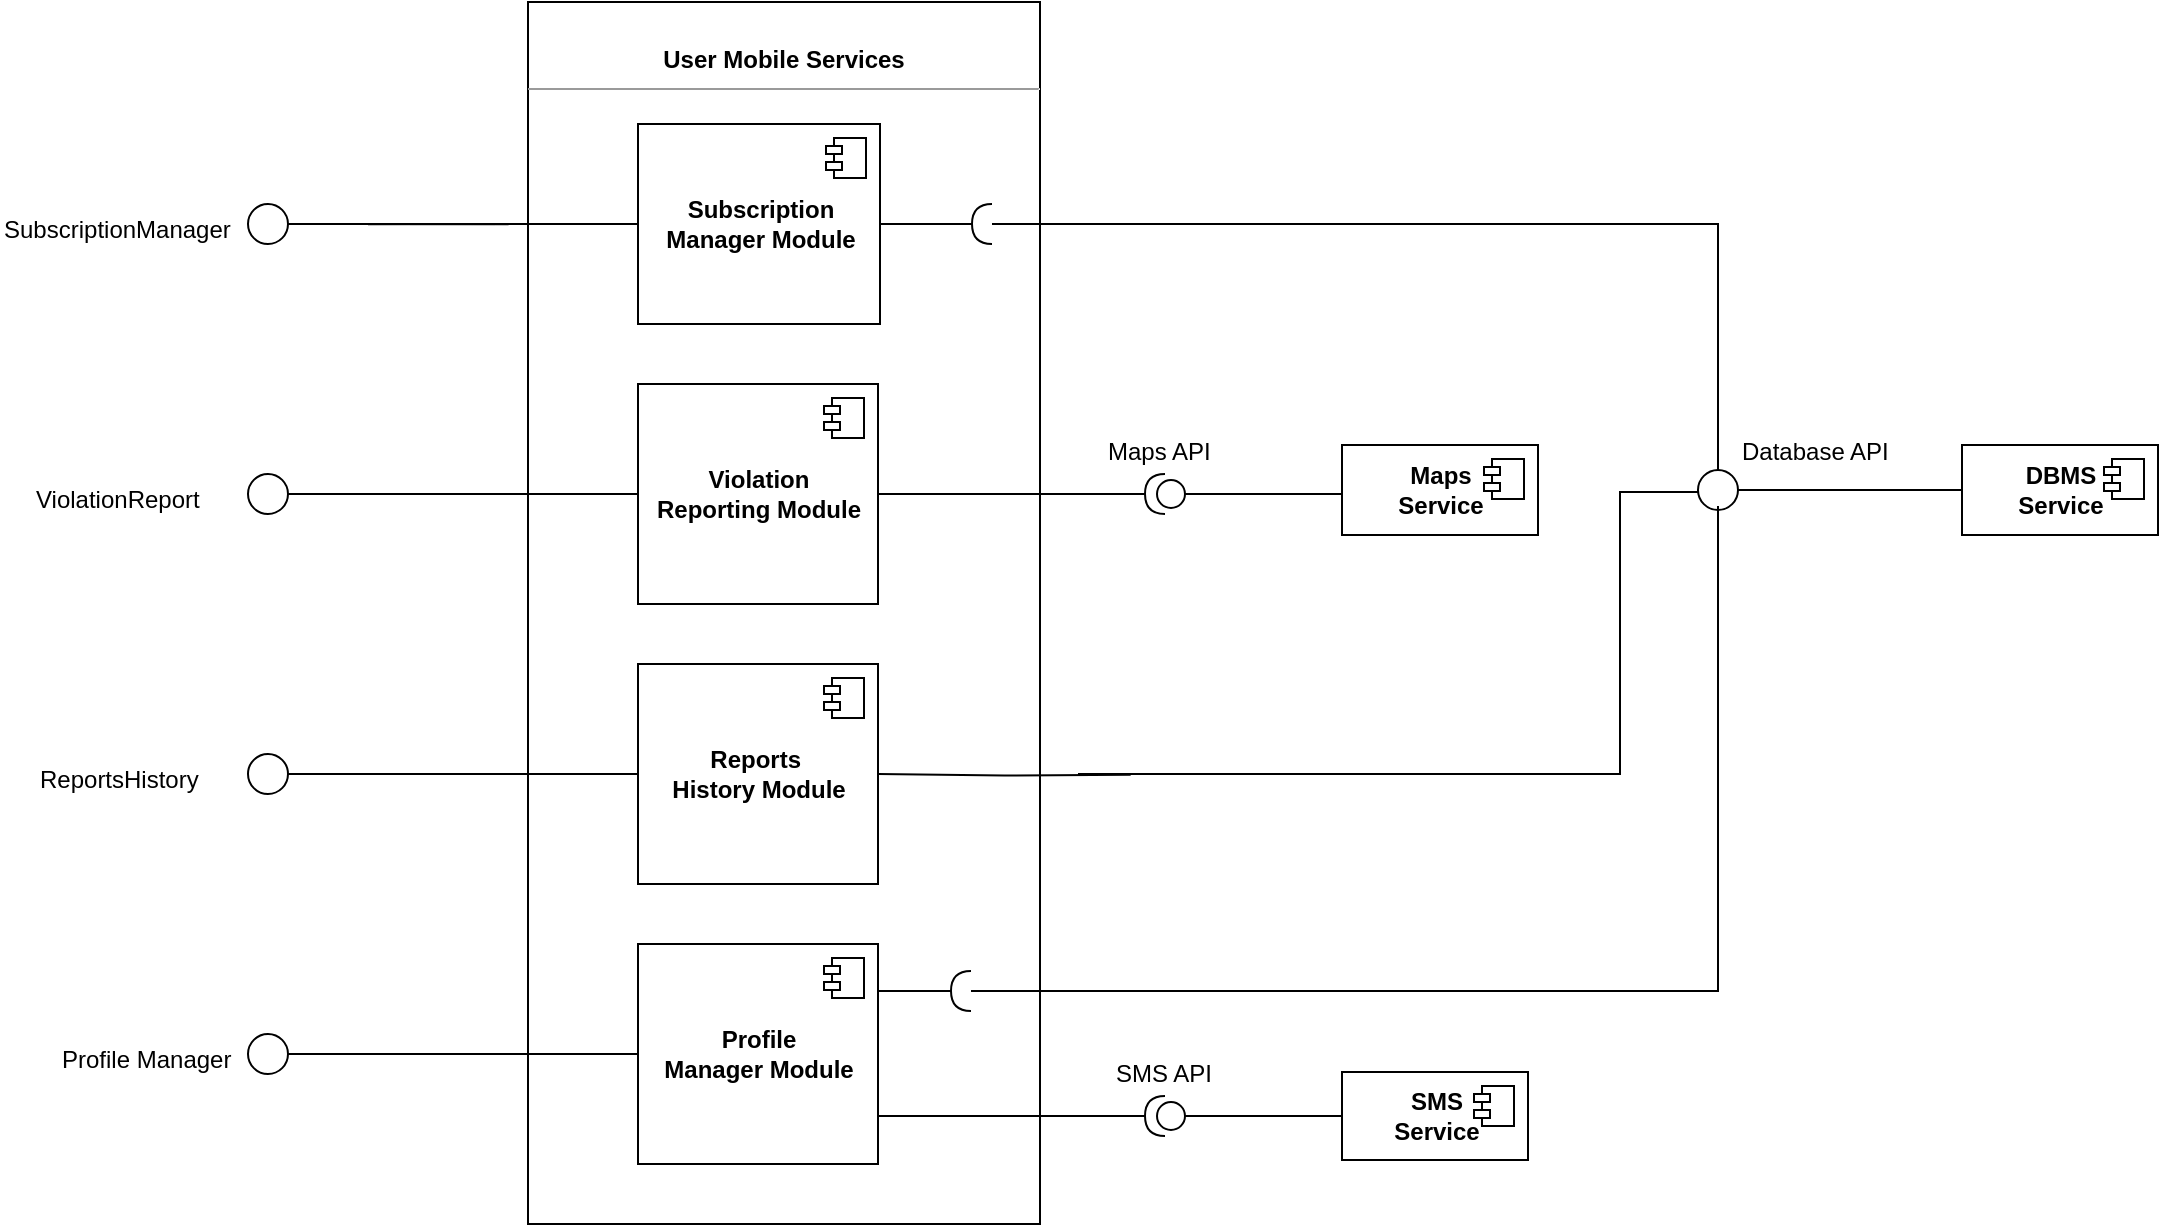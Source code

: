 <mxfile version="12.2.2" type="device" pages="1"><diagram id="V_Z0j45es7W_eDkyF3mq" name="Page-1"><mxGraphModel dx="1427" dy="1068" grid="0" gridSize="10" guides="1" tooltips="1" connect="1" arrows="1" fold="1" page="1" pageScale="1" pageWidth="827" pageHeight="1169" math="0" shadow="0"><root><mxCell id="0"/><mxCell id="1" parent="0"/><mxCell id="rL7GKfRHslyZWVEl4GQ7-12" value="&lt;p style=&quot;margin: 0px ; margin-top: 4px ; text-align: center&quot;&gt;&lt;br&gt;&lt;/p&gt;&lt;p style=&quot;margin: 0px ; margin-top: 4px ; text-align: center&quot;&gt;&lt;b&gt;User Mobile Services&lt;/b&gt;&lt;/p&gt;&lt;hr size=&quot;1&quot;&gt;&lt;p style=&quot;margin: 0px ; margin-left: 4px&quot;&gt;&lt;br&gt;&lt;/p&gt;" style="verticalAlign=top;align=left;overflow=fill;fontSize=12;fontFamily=Helvetica;html=1;" vertex="1" parent="1"><mxGeometry x="360" y="39" width="256" height="611" as="geometry"/></mxCell><mxCell id="rL7GKfRHslyZWVEl4GQ7-49" value="" style="edgeStyle=orthogonalEdgeStyle;rounded=0;orthogonalLoop=1;jettySize=auto;html=1;endArrow=none;endFill=0;" edge="1" parent="1" source="rL7GKfRHslyZWVEl4GQ7-13" target="rL7GKfRHslyZWVEl4GQ7-50"><mxGeometry relative="1" as="geometry"><mxPoint x="692" y="150" as="targetPoint"/></mxGeometry></mxCell><mxCell id="rL7GKfRHslyZWVEl4GQ7-13" value="&lt;b&gt;Subscription &lt;br&gt;Manager Module&lt;/b&gt;" style="html=1;" vertex="1" parent="1"><mxGeometry x="415" y="100" width="121" height="100" as="geometry"/></mxCell><mxCell id="rL7GKfRHslyZWVEl4GQ7-14" value="" style="shape=component;jettyWidth=8;jettyHeight=4;" vertex="1" parent="rL7GKfRHslyZWVEl4GQ7-13"><mxGeometry x="1" width="20" height="20" relative="1" as="geometry"><mxPoint x="-27" y="7" as="offset"/></mxGeometry></mxCell><mxCell id="rL7GKfRHslyZWVEl4GQ7-18" value="&lt;b&gt;Reports&amp;nbsp;&lt;br&gt;History Module&lt;br&gt;&lt;/b&gt;" style="html=1;" vertex="1" parent="1"><mxGeometry x="415" y="370" width="120" height="110" as="geometry"/></mxCell><mxCell id="rL7GKfRHslyZWVEl4GQ7-19" value="" style="shape=component;jettyWidth=8;jettyHeight=4;" vertex="1" parent="rL7GKfRHslyZWVEl4GQ7-18"><mxGeometry x="1" width="20" height="20" relative="1" as="geometry"><mxPoint x="-27" y="7" as="offset"/></mxGeometry></mxCell><mxCell id="rL7GKfRHslyZWVEl4GQ7-23" value="" style="edgeStyle=orthogonalEdgeStyle;rounded=0;orthogonalLoop=1;jettySize=auto;html=1;endArrow=none;endFill=0;entryX=0;entryY=0.5;entryDx=0;entryDy=0;" edge="1" parent="1" target="rL7GKfRHslyZWVEl4GQ7-13"><mxGeometry relative="1" as="geometry"><mxPoint x="350" y="150.143" as="sourcePoint"/><mxPoint x="320" y="155" as="targetPoint"/><Array as="points"><mxPoint x="280" y="150"/><mxPoint x="280" y="150"/></Array></mxGeometry></mxCell><mxCell id="rL7GKfRHslyZWVEl4GQ7-21" value="" style="verticalLabelPosition=bottom;verticalAlign=top;html=1;strokeWidth=1;shape=mxgraph.flowchart.on-page_reference;fillColor=none;strokeColor=#000000;" vertex="1" parent="1"><mxGeometry x="220" y="140" width="20" height="20" as="geometry"/></mxCell><mxCell id="rL7GKfRHslyZWVEl4GQ7-36" value="" style="edgeStyle=orthogonalEdgeStyle;rounded=0;orthogonalLoop=1;jettySize=auto;html=1;endArrow=none;endFill=0;" edge="1" parent="1" source="rL7GKfRHslyZWVEl4GQ7-24" target="rL7GKfRHslyZWVEl4GQ7-16"><mxGeometry relative="1" as="geometry"><mxPoint x="320" y="285" as="targetPoint"/></mxGeometry></mxCell><mxCell id="rL7GKfRHslyZWVEl4GQ7-24" value="" style="verticalLabelPosition=bottom;verticalAlign=top;html=1;strokeWidth=1;shape=mxgraph.flowchart.on-page_reference;fillColor=none;strokeColor=#000000;" vertex="1" parent="1"><mxGeometry x="220" y="275" width="20" height="20" as="geometry"/></mxCell><mxCell id="rL7GKfRHslyZWVEl4GQ7-26" value="&lt;b&gt;Profile &lt;br&gt;Manager Module&lt;br&gt;&lt;/b&gt;" style="html=1;" vertex="1" parent="1"><mxGeometry x="415" y="510" width="120" height="110" as="geometry"/></mxCell><mxCell id="rL7GKfRHslyZWVEl4GQ7-27" value="" style="shape=component;jettyWidth=8;jettyHeight=4;" vertex="1" parent="rL7GKfRHslyZWVEl4GQ7-26"><mxGeometry x="1" width="20" height="20" relative="1" as="geometry"><mxPoint x="-27" y="7" as="offset"/></mxGeometry></mxCell><mxCell id="rL7GKfRHslyZWVEl4GQ7-39" value="" style="edgeStyle=orthogonalEdgeStyle;rounded=0;orthogonalLoop=1;jettySize=auto;html=1;endArrow=none;endFill=0;" edge="1" parent="1" source="rL7GKfRHslyZWVEl4GQ7-37" target="rL7GKfRHslyZWVEl4GQ7-18"><mxGeometry relative="1" as="geometry"><mxPoint x="320" y="425" as="targetPoint"/></mxGeometry></mxCell><mxCell id="rL7GKfRHslyZWVEl4GQ7-37" value="" style="verticalLabelPosition=bottom;verticalAlign=top;html=1;strokeWidth=1;shape=mxgraph.flowchart.on-page_reference;fillColor=none;strokeColor=#000000;" vertex="1" parent="1"><mxGeometry x="220" y="415" width="20" height="20" as="geometry"/></mxCell><mxCell id="rL7GKfRHslyZWVEl4GQ7-42" value="" style="edgeStyle=orthogonalEdgeStyle;rounded=0;orthogonalLoop=1;jettySize=auto;html=1;endArrow=none;endFill=0;entryX=0;entryY=0.5;entryDx=0;entryDy=0;" edge="1" parent="1" source="rL7GKfRHslyZWVEl4GQ7-40" target="rL7GKfRHslyZWVEl4GQ7-26"><mxGeometry relative="1" as="geometry"><mxPoint x="320" y="555" as="targetPoint"/></mxGeometry></mxCell><mxCell id="rL7GKfRHslyZWVEl4GQ7-40" value="" style="verticalLabelPosition=bottom;verticalAlign=top;html=1;strokeWidth=1;shape=mxgraph.flowchart.on-page_reference;fillColor=none;strokeColor=#000000;" vertex="1" parent="1"><mxGeometry x="220" y="555" width="20" height="20" as="geometry"/></mxCell><mxCell id="rL7GKfRHslyZWVEl4GQ7-46" value="" style="edgeStyle=orthogonalEdgeStyle;rounded=0;orthogonalLoop=1;jettySize=auto;html=1;endArrow=none;endFill=0;entryX=0;entryY=0.5;entryDx=0;entryDy=0;" edge="1" parent="1" source="rL7GKfRHslyZWVEl4GQ7-21"><mxGeometry relative="1" as="geometry"><mxPoint x="240" y="150.143" as="sourcePoint"/><mxPoint x="350.286" y="150.143" as="targetPoint"/><Array as="points"/></mxGeometry></mxCell><mxCell id="rL7GKfRHslyZWVEl4GQ7-52" value="" style="edgeStyle=orthogonalEdgeStyle;rounded=0;orthogonalLoop=1;jettySize=auto;html=1;endArrow=none;endFill=0;entryX=0.5;entryY=0;entryDx=0;entryDy=0;entryPerimeter=0;" edge="1" parent="1" source="rL7GKfRHslyZWVEl4GQ7-50" target="rL7GKfRHslyZWVEl4GQ7-82"><mxGeometry relative="1" as="geometry"><mxPoint x="956" y="150" as="targetPoint"/></mxGeometry></mxCell><mxCell id="rL7GKfRHslyZWVEl4GQ7-50" value="" style="shape=requiredInterface;html=1;verticalLabelPosition=bottom;rotation=180;" vertex="1" parent="1"><mxGeometry x="582" y="140" width="10" height="20" as="geometry"/></mxCell><mxCell id="rL7GKfRHslyZWVEl4GQ7-57" value="" style="edgeStyle=orthogonalEdgeStyle;rounded=0;orthogonalLoop=1;jettySize=auto;html=1;endArrow=none;endFill=0;" edge="1" parent="1" source="rL7GKfRHslyZWVEl4GQ7-53" target="rL7GKfRHslyZWVEl4GQ7-16"><mxGeometry relative="1" as="geometry"/></mxCell><mxCell id="rL7GKfRHslyZWVEl4GQ7-60" value="" style="edgeStyle=orthogonalEdgeStyle;rounded=0;orthogonalLoop=1;jettySize=auto;html=1;endArrow=none;endFill=0;" edge="1" parent="1" source="rL7GKfRHslyZWVEl4GQ7-53"><mxGeometry relative="1" as="geometry"><mxPoint x="768.5" y="285" as="targetPoint"/></mxGeometry></mxCell><mxCell id="rL7GKfRHslyZWVEl4GQ7-53" value="" style="shape=providedRequiredInterface;html=1;verticalLabelPosition=bottom;strokeColor=#000000;strokeWidth=1;fillColor=none;rotation=-180;" vertex="1" parent="1"><mxGeometry x="668.5" y="275" width="20" height="20" as="geometry"/></mxCell><mxCell id="rL7GKfRHslyZWVEl4GQ7-16" value="&lt;b&gt;Violation&lt;br&gt;Reporting Module&lt;/b&gt;" style="html=1;" vertex="1" parent="1"><mxGeometry x="415" y="230" width="120" height="110" as="geometry"/></mxCell><mxCell id="rL7GKfRHslyZWVEl4GQ7-17" value="" style="shape=component;jettyWidth=8;jettyHeight=4;" vertex="1" parent="rL7GKfRHslyZWVEl4GQ7-16"><mxGeometry x="1" width="20" height="20" relative="1" as="geometry"><mxPoint x="-27" y="7" as="offset"/></mxGeometry></mxCell><mxCell id="rL7GKfRHslyZWVEl4GQ7-58" value="Maps API&lt;br&gt;" style="text;html=1;resizable=0;points=[];autosize=1;align=left;verticalAlign=top;spacingTop=-4;" vertex="1" parent="1"><mxGeometry x="647.5" y="253.5" width="62" height="14" as="geometry"/></mxCell><mxCell id="rL7GKfRHslyZWVEl4GQ7-63" value="&lt;b&gt;Maps&lt;br&gt;Service&lt;br&gt;&lt;/b&gt;" style="html=1;" vertex="1" parent="1"><mxGeometry x="767" y="260.5" width="98" height="45" as="geometry"/></mxCell><mxCell id="rL7GKfRHslyZWVEl4GQ7-64" value="" style="shape=component;jettyWidth=8;jettyHeight=4;" vertex="1" parent="rL7GKfRHslyZWVEl4GQ7-63"><mxGeometry x="1" width="20" height="20" relative="1" as="geometry"><mxPoint x="-27" y="7" as="offset"/></mxGeometry></mxCell><mxCell id="rL7GKfRHslyZWVEl4GQ7-66" value="" style="edgeStyle=orthogonalEdgeStyle;rounded=0;orthogonalLoop=1;jettySize=auto;html=1;endArrow=none;endFill=0;" edge="1" parent="1" source="rL7GKfRHslyZWVEl4GQ7-65" target="rL7GKfRHslyZWVEl4GQ7-26"><mxGeometry relative="1" as="geometry"><Array as="points"><mxPoint x="567" y="596"/><mxPoint x="567" y="596"/></Array></mxGeometry></mxCell><mxCell id="rL7GKfRHslyZWVEl4GQ7-68" value="" style="edgeStyle=orthogonalEdgeStyle;rounded=0;orthogonalLoop=1;jettySize=auto;html=1;endArrow=none;endFill=0;entryX=0;entryY=0.5;entryDx=0;entryDy=0;" edge="1" parent="1" source="rL7GKfRHslyZWVEl4GQ7-65" target="rL7GKfRHslyZWVEl4GQ7-69"><mxGeometry relative="1" as="geometry"><mxPoint x="768.5" y="565" as="targetPoint"/></mxGeometry></mxCell><mxCell id="rL7GKfRHslyZWVEl4GQ7-65" value="" style="shape=providedRequiredInterface;html=1;verticalLabelPosition=bottom;strokeColor=#000000;strokeWidth=1;fillColor=none;rotation=-180;" vertex="1" parent="1"><mxGeometry x="668.5" y="586" width="20" height="20" as="geometry"/></mxCell><mxCell id="rL7GKfRHslyZWVEl4GQ7-69" value="&lt;b&gt;SMS&lt;br&gt;Service&lt;br&gt;&lt;/b&gt;" style="html=1;" vertex="1" parent="1"><mxGeometry x="767" y="574" width="93" height="44" as="geometry"/></mxCell><mxCell id="rL7GKfRHslyZWVEl4GQ7-70" value="" style="shape=component;jettyWidth=8;jettyHeight=4;" vertex="1" parent="rL7GKfRHslyZWVEl4GQ7-69"><mxGeometry x="1" width="20" height="20" relative="1" as="geometry"><mxPoint x="-27" y="7" as="offset"/></mxGeometry></mxCell><mxCell id="rL7GKfRHslyZWVEl4GQ7-71" value="SMS API" style="text;html=1;resizable=0;points=[];autosize=1;align=left;verticalAlign=top;spacingTop=-4;" vertex="1" parent="1"><mxGeometry x="651.5" y="565" width="58" height="14" as="geometry"/></mxCell><mxCell id="rL7GKfRHslyZWVEl4GQ7-76" value="" style="edgeStyle=orthogonalEdgeStyle;rounded=0;orthogonalLoop=1;jettySize=auto;html=1;endArrow=none;endFill=0;" edge="1" parent="1" source="rL7GKfRHslyZWVEl4GQ7-73" target="rL7GKfRHslyZWVEl4GQ7-26"><mxGeometry relative="1" as="geometry"><Array as="points"><mxPoint x="555" y="534"/><mxPoint x="555" y="534"/></Array></mxGeometry></mxCell><mxCell id="rL7GKfRHslyZWVEl4GQ7-78" value="" style="edgeStyle=orthogonalEdgeStyle;rounded=0;orthogonalLoop=1;jettySize=auto;html=1;endArrow=none;endFill=0;jumpStyle=none;" edge="1" parent="1" source="rL7GKfRHslyZWVEl4GQ7-73"><mxGeometry relative="1" as="geometry"><mxPoint x="955" y="291" as="targetPoint"/><Array as="points"><mxPoint x="955" y="533"/></Array></mxGeometry></mxCell><mxCell id="rL7GKfRHslyZWVEl4GQ7-73" value="" style="shape=requiredInterface;html=1;verticalLabelPosition=bottom;rotation=180;" vertex="1" parent="1"><mxGeometry x="571.5" y="523.5" width="10" height="20" as="geometry"/></mxCell><mxCell id="rL7GKfRHslyZWVEl4GQ7-79" value="&lt;b&gt;DBMS&lt;br&gt;Service&lt;br&gt;&lt;/b&gt;" style="html=1;" vertex="1" parent="1"><mxGeometry x="1077" y="260.5" width="98" height="45" as="geometry"/></mxCell><mxCell id="rL7GKfRHslyZWVEl4GQ7-80" value="" style="shape=component;jettyWidth=8;jettyHeight=4;" vertex="1" parent="rL7GKfRHslyZWVEl4GQ7-79"><mxGeometry x="1" width="20" height="20" relative="1" as="geometry"><mxPoint x="-27" y="7" as="offset"/></mxGeometry></mxCell><mxCell id="rL7GKfRHslyZWVEl4GQ7-85" value="" style="edgeStyle=orthogonalEdgeStyle;rounded=0;jumpStyle=none;orthogonalLoop=1;jettySize=auto;html=1;endArrow=none;endFill=0;" edge="1" parent="1" source="rL7GKfRHslyZWVEl4GQ7-82" target="rL7GKfRHslyZWVEl4GQ7-79"><mxGeometry relative="1" as="geometry"><mxPoint x="1045" y="283" as="targetPoint"/></mxGeometry></mxCell><mxCell id="rL7GKfRHslyZWVEl4GQ7-82" value="" style="verticalLabelPosition=bottom;verticalAlign=top;html=1;strokeWidth=1;shape=mxgraph.flowchart.on-page_reference;fillColor=none;strokeColor=#000000;" vertex="1" parent="1"><mxGeometry x="945" y="273" width="20" height="20" as="geometry"/></mxCell><mxCell id="rL7GKfRHslyZWVEl4GQ7-83" value="Database API" style="text;html=1;resizable=0;points=[];autosize=1;align=left;verticalAlign=top;spacingTop=-4;" vertex="1" parent="1"><mxGeometry x="965" y="253.5" width="84" height="14" as="geometry"/></mxCell><mxCell id="rL7GKfRHslyZWVEl4GQ7-86" value="SubscriptionManager" style="text;html=1;resizable=0;points=[];autosize=1;align=left;verticalAlign=top;spacingTop=-4;" vertex="1" parent="1"><mxGeometry x="96" y="143" width="124" height="14" as="geometry"/></mxCell><mxCell id="rL7GKfRHslyZWVEl4GQ7-87" value="ViolationReport" style="text;html=1;resizable=0;points=[];autosize=1;align=left;verticalAlign=top;spacingTop=-4;" vertex="1" parent="1"><mxGeometry x="112" y="278" width="92" height="14" as="geometry"/></mxCell><mxCell id="rL7GKfRHslyZWVEl4GQ7-88" value="ReportsHistory" style="text;html=1;resizable=0;points=[];autosize=1;align=left;verticalAlign=top;spacingTop=-4;" vertex="1" parent="1"><mxGeometry x="114" y="418" width="90" height="14" as="geometry"/></mxCell><mxCell id="rL7GKfRHslyZWVEl4GQ7-89" value="Profile Manager" style="text;html=1;resizable=0;points=[];autosize=1;align=left;verticalAlign=top;spacingTop=-4;" vertex="1" parent="1"><mxGeometry x="125" y="558" width="95" height="14" as="geometry"/></mxCell><mxCell id="rL7GKfRHslyZWVEl4GQ7-91" value="" style="edgeStyle=orthogonalEdgeStyle;rounded=0;jumpStyle=none;orthogonalLoop=1;jettySize=auto;html=1;endArrow=none;endFill=0;entryX=1;entryY=0.5;entryDx=0;entryDy=0;exitX=1;exitY=0.5;exitDx=0;exitDy=0;exitPerimeter=0;" edge="1" parent="1" target="rL7GKfRHslyZWVEl4GQ7-18"><mxGeometry relative="1" as="geometry"><mxPoint x="661.333" y="425.333" as="sourcePoint"/></mxGeometry></mxCell><mxCell id="rL7GKfRHslyZWVEl4GQ7-93" value="" style="edgeStyle=orthogonalEdgeStyle;rounded=0;jumpStyle=none;orthogonalLoop=1;jettySize=auto;html=1;endArrow=none;endFill=0;entryX=0;entryY=0.5;entryDx=0;entryDy=0;entryPerimeter=0;" edge="1" parent="1" target="rL7GKfRHslyZWVEl4GQ7-82"><mxGeometry relative="1" as="geometry"><mxPoint x="635" y="425" as="sourcePoint"/><mxPoint x="915" y="285" as="targetPoint"/><Array as="points"><mxPoint x="906" y="425"/><mxPoint x="906" y="284"/></Array></mxGeometry></mxCell></root></mxGraphModel></diagram></mxfile>